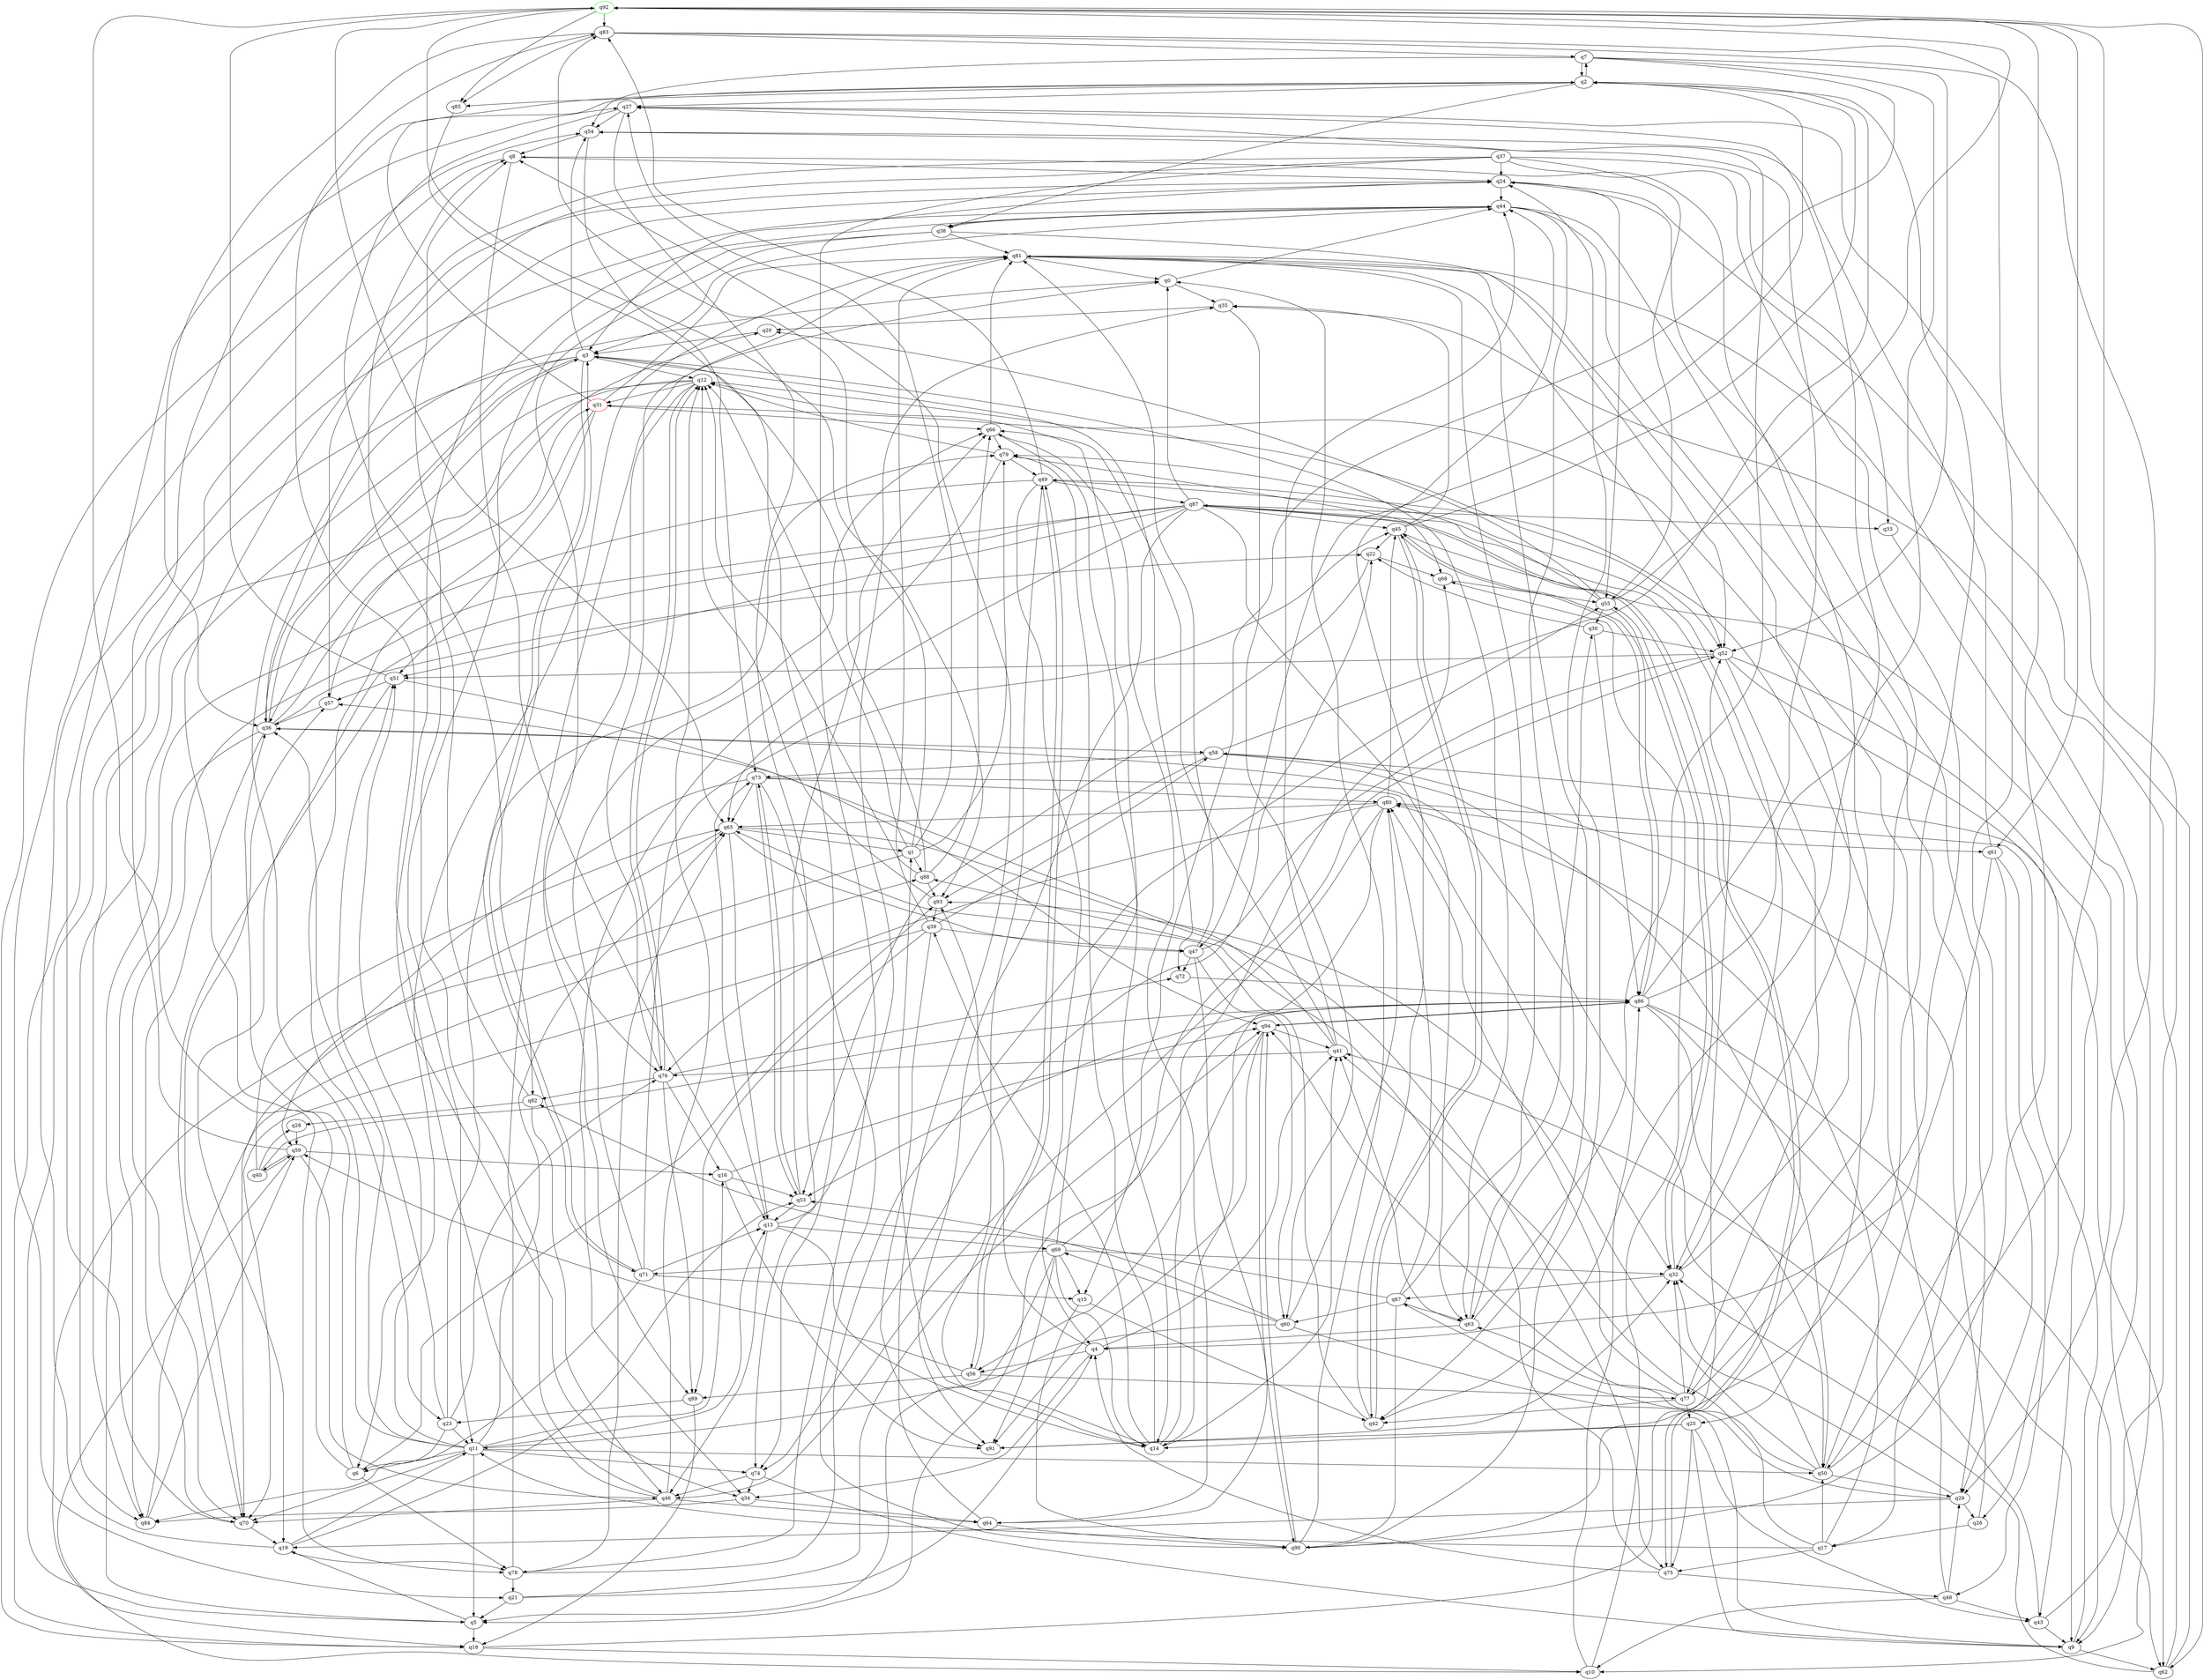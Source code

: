 digraph A{
q92 [initial=1,color=green];
q31 [final=1,color=red];
q0 -> q35;
q0 -> q44;
q1 -> q12;
q1 -> q18;
q1 -> q27;
q1 -> q79;
q1 -> q83;
q1 -> q88;
q2 -> q7;
q2 -> q27;
q2 -> q38;
q2 -> q47;
q2 -> q85;
q3 -> q12;
q3 -> q18;
q3 -> q36;
q3 -> q54;
q3 -> q63;
q3 -> q71;
q3 -> q72;
q3 -> q84;
q4 -> q34;
q4 -> q41;
q4 -> q56;
q4 -> q93;
q5 -> q18;
q5 -> q19;
q6 -> q24;
q6 -> q36;
q6 -> q78;
q6 -> q93;
q7 -> q2;
q7 -> q15;
q7 -> q42;
q7 -> q52;
q7 -> q54;
q8 -> q13;
q8 -> q21;
q8 -> q24;
q9 -> q62;
q9 -> q80;
q10 -> q68;
q10 -> q86;
q11 -> q5;
q11 -> q6;
q11 -> q13;
q11 -> q16;
q11 -> q24;
q11 -> q36;
q11 -> q50;
q11 -> q51;
q11 -> q65;
q11 -> q70;
q11 -> q74;
q12 -> q5;
q12 -> q31;
q12 -> q36;
q12 -> q52;
q12 -> q76;
q12 -> q89;
q13 -> q14;
q13 -> q35;
q13 -> q46;
q13 -> q69;
q13 -> q73;
q14 -> q1;
q14 -> q39;
q14 -> q41;
q14 -> q49;
q14 -> q68;
q14 -> q79;
q15 -> q42;
q15 -> q90;
q16 -> q53;
q16 -> q91;
q16 -> q94;
q17 -> q11;
q17 -> q41;
q17 -> q50;
q17 -> q75;
q17 -> q80;
q18 -> q10;
q18 -> q52;
q18 -> q54;
q19 -> q11;
q19 -> q44;
q19 -> q53;
q19 -> q78;
q20 -> q3;
q21 -> q4;
q21 -> q5;
q21 -> q94;
q22 -> q53;
q22 -> q68;
q23 -> q6;
q23 -> q11;
q23 -> q51;
q23 -> q76;
q23 -> q79;
q24 -> q3;
q24 -> q44;
q24 -> q55;
q25 -> q9;
q25 -> q14;
q25 -> q43;
q25 -> q75;
q25 -> q91;
q26 -> q17;
q26 -> q58;
q27 -> q54;
q27 -> q74;
q27 -> q82;
q28 -> q59;
q29 -> q19;
q29 -> q26;
q29 -> q32;
q29 -> q67;
q30 -> q22;
q30 -> q52;
q30 -> q86;
q31 -> q2;
q31 -> q23;
q31 -> q51;
q31 -> q66;
q31 -> q81;
q32 -> q8;
q32 -> q55;
q32 -> q67;
q33 -> q9;
q34 -> q64;
q34 -> q84;
q35 -> q20;
q35 -> q60;
q36 -> q0;
q36 -> q3;
q36 -> q22;
q36 -> q31;
q36 -> q58;
q36 -> q70;
q36 -> q84;
q37 -> q24;
q37 -> q33;
q37 -> q55;
q37 -> q57;
q37 -> q77;
q37 -> q78;
q37 -> q84;
q38 -> q11;
q38 -> q44;
q38 -> q52;
q38 -> q76;
q38 -> q81;
q39 -> q47;
q39 -> q58;
q39 -> q70;
q39 -> q81;
q39 -> q89;
q39 -> q91;
q40 -> q28;
q40 -> q59;
q40 -> q65;
q40 -> q86;
q41 -> q44;
q41 -> q57;
q41 -> q66;
q41 -> q76;
q42 -> q44;
q42 -> q45;
q42 -> q65;
q43 -> q9;
q43 -> q27;
q43 -> q41;
q44 -> q3;
q44 -> q17;
q44 -> q29;
q44 -> q34;
q44 -> q38;
q44 -> q63;
q45 -> q2;
q45 -> q10;
q45 -> q22;
q45 -> q35;
q45 -> q42;
q45 -> q86;
q46 -> q8;
q46 -> q12;
q46 -> q64;
q46 -> q70;
q46 -> q83;
q47 -> q22;
q47 -> q60;
q47 -> q64;
q47 -> q72;
q47 -> q81;
q48 -> q10;
q48 -> q29;
q48 -> q43;
q48 -> q49;
q49 -> q4;
q49 -> q5;
q49 -> q32;
q49 -> q56;
q49 -> q83;
q49 -> q87;
q50 -> q29;
q50 -> q31;
q50 -> q36;
q50 -> q63;
q50 -> q92;
q50 -> q93;
q51 -> q57;
q51 -> q70;
q51 -> q92;
q51 -> q94;
q52 -> q26;
q52 -> q43;
q52 -> q51;
q52 -> q74;
q52 -> q77;
q53 -> q13;
q53 -> q66;
q53 -> q73;
q54 -> q8;
q54 -> q73;
q55 -> q20;
q55 -> q30;
q55 -> q32;
q55 -> q79;
q55 -> q92;
q56 -> q49;
q56 -> q59;
q56 -> q77;
q56 -> q89;
q57 -> q20;
q57 -> q36;
q58 -> q2;
q58 -> q50;
q58 -> q62;
q58 -> q73;
q58 -> q93;
q59 -> q2;
q59 -> q10;
q59 -> q16;
q59 -> q40;
q59 -> q46;
q60 -> q9;
q60 -> q11;
q60 -> q53;
q60 -> q69;
q60 -> q80;
q61 -> q4;
q61 -> q29;
q61 -> q48;
q61 -> q54;
q62 -> q24;
q62 -> q32;
q62 -> q35;
q63 -> q4;
q63 -> q27;
q63 -> q41;
q63 -> q81;
q64 -> q8;
q64 -> q66;
q64 -> q90;
q65 -> q1;
q65 -> q13;
q65 -> q47;
q65 -> q70;
q65 -> q75;
q66 -> q14;
q66 -> q79;
q66 -> q81;
q67 -> q30;
q67 -> q60;
q67 -> q63;
q67 -> q80;
q67 -> q82;
q67 -> q90;
q68 -> q55;
q69 -> q5;
q69 -> q12;
q69 -> q14;
q69 -> q15;
q69 -> q32;
q69 -> q52;
q69 -> q71;
q69 -> q91;
q70 -> q19;
q70 -> q27;
q70 -> q57;
q71 -> q3;
q71 -> q13;
q71 -> q15;
q71 -> q45;
q71 -> q66;
q71 -> q84;
q72 -> q86;
q73 -> q32;
q73 -> q53;
q73 -> q59;
q73 -> q65;
q73 -> q80;
q73 -> q90;
q74 -> q9;
q74 -> q34;
q74 -> q46;
q75 -> q4;
q75 -> q48;
q75 -> q87;
q75 -> q88;
q76 -> q12;
q76 -> q16;
q76 -> q72;
q76 -> q81;
q76 -> q82;
q76 -> q89;
q77 -> q24;
q77 -> q25;
q77 -> q32;
q77 -> q42;
q77 -> q80;
q77 -> q94;
q78 -> q0;
q78 -> q21;
q78 -> q55;
q78 -> q65;
q79 -> q12;
q79 -> q34;
q79 -> q49;
q79 -> q68;
q80 -> q14;
q80 -> q45;
q80 -> q46;
q80 -> q61;
q80 -> q65;
q80 -> q76;
q81 -> q0;
q81 -> q6;
q81 -> q9;
q81 -> q32;
q81 -> q42;
q81 -> q52;
q82 -> q8;
q82 -> q28;
q82 -> q46;
q83 -> q7;
q83 -> q29;
q83 -> q36;
q83 -> q50;
q83 -> q85;
q84 -> q59;
q84 -> q88;
q85 -> q74;
q86 -> q5;
q86 -> q9;
q86 -> q27;
q86 -> q45;
q86 -> q50;
q86 -> q53;
q86 -> q54;
q86 -> q62;
q86 -> q94;
q87 -> q0;
q87 -> q19;
q87 -> q25;
q87 -> q33;
q87 -> q45;
q87 -> q51;
q87 -> q63;
q87 -> q65;
q87 -> q70;
q87 -> q75;
q87 -> q91;
q88 -> q3;
q88 -> q12;
q88 -> q66;
q88 -> q93;
q89 -> q18;
q89 -> q23;
q90 -> q0;
q90 -> q2;
q90 -> q24;
q90 -> q92;
q90 -> q94;
q91 -> q32;
q92 -> q61;
q92 -> q62;
q92 -> q65;
q92 -> q78;
q92 -> q83;
q92 -> q85;
q92 -> q93;
q93 -> q12;
q93 -> q39;
q94 -> q41;
q94 -> q56;
q94 -> q86;
q94 -> q90;
q94 -> q91;
}